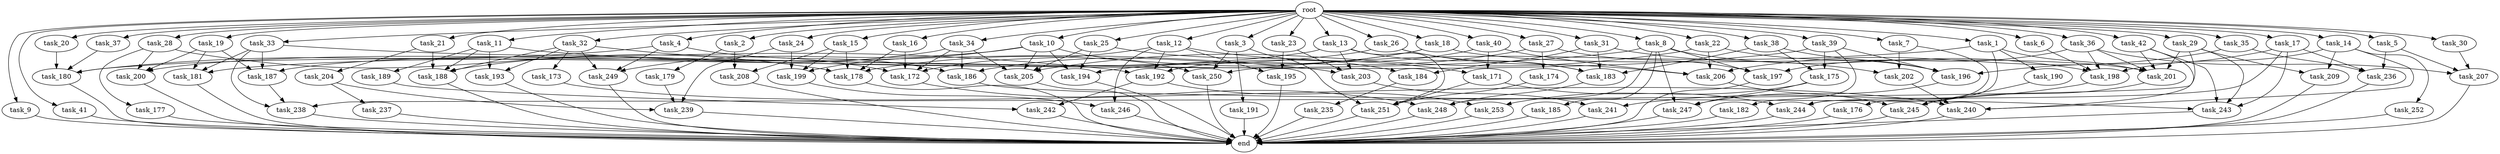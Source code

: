 digraph G {
  root [size="0.000000"];
  task_1 [size="10.240000"];
  task_2 [size="10.240000"];
  task_3 [size="10.240000"];
  task_4 [size="10.240000"];
  task_5 [size="10.240000"];
  task_6 [size="10.240000"];
  task_7 [size="10.240000"];
  task_8 [size="10.240000"];
  task_9 [size="10.240000"];
  task_10 [size="10.240000"];
  task_11 [size="10.240000"];
  task_12 [size="10.240000"];
  task_13 [size="10.240000"];
  task_14 [size="10.240000"];
  task_15 [size="10.240000"];
  task_16 [size="10.240000"];
  task_17 [size="10.240000"];
  task_18 [size="10.240000"];
  task_19 [size="10.240000"];
  task_20 [size="10.240000"];
  task_21 [size="10.240000"];
  task_22 [size="10.240000"];
  task_23 [size="10.240000"];
  task_24 [size="10.240000"];
  task_25 [size="10.240000"];
  task_26 [size="10.240000"];
  task_27 [size="10.240000"];
  task_28 [size="10.240000"];
  task_29 [size="10.240000"];
  task_30 [size="10.240000"];
  task_31 [size="10.240000"];
  task_32 [size="10.240000"];
  task_33 [size="10.240000"];
  task_34 [size="10.240000"];
  task_35 [size="10.240000"];
  task_36 [size="10.240000"];
  task_37 [size="10.240000"];
  task_38 [size="10.240000"];
  task_39 [size="10.240000"];
  task_40 [size="10.240000"];
  task_41 [size="10.240000"];
  task_42 [size="10.240000"];
  task_171 [size="7301444403.200000"];
  task_172 [size="20444044328.959999"];
  task_173 [size="8589934592.000000"];
  task_174 [size="8589934592.000000"];
  task_175 [size="3435973836.800000"];
  task_176 [size="1374389534.720000"];
  task_177 [size="3092376453.120000"];
  task_178 [size="11510512353.280001"];
  task_179 [size="3092376453.120000"];
  task_180 [size="27230092656.639999"];
  task_181 [size="10050223472.639999"];
  task_182 [size="343597383.680000"];
  task_183 [size="14431090114.559999"];
  task_184 [size="5841155522.560000"];
  task_185 [size="8589934592.000000"];
  task_186 [size="12884901888.000000"];
  task_187 [size="15204184227.840000"];
  task_188 [size="26285199851.520000"];
  task_189 [size="8589934592.000000"];
  task_190 [size="1374389534.720000"];
  task_191 [size="773094113.280000"];
  task_192 [size="12799002542.080000"];
  task_193 [size="17179869184.000000"];
  task_194 [size="10307921510.400000"];
  task_195 [size="12799002542.080000"];
  task_196 [size="9019431321.600000"];
  task_197 [size="22677427322.880001"];
  task_198 [size="14774687498.240000"];
  task_199 [size="4294967296.000000"];
  task_200 [size="7645041786.880000"];
  task_201 [size="16750372454.400000"];
  task_202 [size="8589934592.000000"];
  task_203 [size="17523466567.680000"];
  task_204 [size="6957847019.520000"];
  task_205 [size="8074538516.480000"];
  task_206 [size="15891378995.200001"];
  task_207 [size="13142599925.760000"];
  task_208 [size="3865470566.400000"];
  task_209 [size="1116691496.960000"];
  task_235 [size="773094113.280000"];
  task_236 [size="9964324126.719999"];
  task_237 [size="3092376453.120000"];
  task_238 [size="7043746365.440001"];
  task_239 [size="13829794693.120001"];
  task_240 [size="13142599925.760000"];
  task_241 [size="7301444403.200000"];
  task_242 [size="1717986918.400000"];
  task_243 [size="17695265259.520000"];
  task_244 [size="11424613007.360001"];
  task_245 [size="19756849561.600002"];
  task_246 [size="4982162063.360000"];
  task_247 [size="14173392076.800001"];
  task_248 [size="14860586844.160000"];
  task_249 [size="18554258718.720001"];
  task_250 [size="3521873182.720000"];
  task_251 [size="9448928051.200001"];
  task_252 [size="343597383.680000"];
  task_253 [size="1717986918.400000"];
  end [size="0.000000"];

  root -> task_1 [size="1.000000"];
  root -> task_2 [size="1.000000"];
  root -> task_3 [size="1.000000"];
  root -> task_4 [size="1.000000"];
  root -> task_5 [size="1.000000"];
  root -> task_6 [size="1.000000"];
  root -> task_7 [size="1.000000"];
  root -> task_8 [size="1.000000"];
  root -> task_9 [size="1.000000"];
  root -> task_10 [size="1.000000"];
  root -> task_11 [size="1.000000"];
  root -> task_12 [size="1.000000"];
  root -> task_13 [size="1.000000"];
  root -> task_14 [size="1.000000"];
  root -> task_15 [size="1.000000"];
  root -> task_16 [size="1.000000"];
  root -> task_17 [size="1.000000"];
  root -> task_18 [size="1.000000"];
  root -> task_19 [size="1.000000"];
  root -> task_20 [size="1.000000"];
  root -> task_21 [size="1.000000"];
  root -> task_22 [size="1.000000"];
  root -> task_23 [size="1.000000"];
  root -> task_24 [size="1.000000"];
  root -> task_25 [size="1.000000"];
  root -> task_26 [size="1.000000"];
  root -> task_27 [size="1.000000"];
  root -> task_28 [size="1.000000"];
  root -> task_29 [size="1.000000"];
  root -> task_30 [size="1.000000"];
  root -> task_31 [size="1.000000"];
  root -> task_32 [size="1.000000"];
  root -> task_33 [size="1.000000"];
  root -> task_34 [size="1.000000"];
  root -> task_35 [size="1.000000"];
  root -> task_36 [size="1.000000"];
  root -> task_37 [size="1.000000"];
  root -> task_38 [size="1.000000"];
  root -> task_39 [size="1.000000"];
  root -> task_40 [size="1.000000"];
  root -> task_41 [size="1.000000"];
  root -> task_42 [size="1.000000"];
  task_1 -> task_176 [size="134217728.000000"];
  task_1 -> task_190 [size="134217728.000000"];
  task_1 -> task_201 [size="134217728.000000"];
  task_1 -> task_250 [size="134217728.000000"];
  task_2 -> task_179 [size="301989888.000000"];
  task_2 -> task_208 [size="301989888.000000"];
  task_3 -> task_191 [size="75497472.000000"];
  task_3 -> task_250 [size="75497472.000000"];
  task_3 -> task_251 [size="75497472.000000"];
  task_4 -> task_180 [size="838860800.000000"];
  task_4 -> task_186 [size="838860800.000000"];
  task_4 -> task_249 [size="838860800.000000"];
  task_5 -> task_207 [size="536870912.000000"];
  task_5 -> task_236 [size="536870912.000000"];
  task_6 -> task_198 [size="33554432.000000"];
  task_7 -> task_202 [size="301989888.000000"];
  task_7 -> task_244 [size="301989888.000000"];
  task_8 -> task_180 [size="838860800.000000"];
  task_8 -> task_185 [size="838860800.000000"];
  task_8 -> task_197 [size="838860800.000000"];
  task_8 -> task_198 [size="838860800.000000"];
  task_8 -> task_247 [size="838860800.000000"];
  task_8 -> task_248 [size="838860800.000000"];
  task_9 -> end [size="1.000000"];
  task_10 -> task_194 [size="134217728.000000"];
  task_10 -> task_199 [size="134217728.000000"];
  task_10 -> task_205 [size="134217728.000000"];
  task_10 -> task_249 [size="134217728.000000"];
  task_10 -> task_250 [size="134217728.000000"];
  task_11 -> task_188 [size="838860800.000000"];
  task_11 -> task_189 [size="838860800.000000"];
  task_11 -> task_193 [size="838860800.000000"];
  task_11 -> task_203 [size="838860800.000000"];
  task_12 -> task_171 [size="411041792.000000"];
  task_12 -> task_172 [size="411041792.000000"];
  task_12 -> task_192 [size="411041792.000000"];
  task_12 -> task_195 [size="411041792.000000"];
  task_12 -> task_246 [size="411041792.000000"];
  task_13 -> task_183 [size="33554432.000000"];
  task_13 -> task_200 [size="33554432.000000"];
  task_13 -> task_203 [size="33554432.000000"];
  task_13 -> task_251 [size="33554432.000000"];
  task_14 -> task_198 [size="33554432.000000"];
  task_14 -> task_209 [size="33554432.000000"];
  task_14 -> task_240 [size="33554432.000000"];
  task_14 -> task_252 [size="33554432.000000"];
  task_15 -> task_178 [size="75497472.000000"];
  task_15 -> task_199 [size="75497472.000000"];
  task_15 -> task_208 [size="75497472.000000"];
  task_16 -> task_172 [size="536870912.000000"];
  task_16 -> task_178 [size="536870912.000000"];
  task_17 -> task_196 [size="134217728.000000"];
  task_17 -> task_236 [size="134217728.000000"];
  task_17 -> task_243 [size="134217728.000000"];
  task_17 -> task_244 [size="134217728.000000"];
  task_18 -> task_178 [size="209715200.000000"];
  task_18 -> task_186 [size="209715200.000000"];
  task_18 -> task_201 [size="209715200.000000"];
  task_19 -> task_181 [size="411041792.000000"];
  task_19 -> task_187 [size="411041792.000000"];
  task_19 -> task_200 [size="411041792.000000"];
  task_20 -> task_180 [size="301989888.000000"];
  task_21 -> task_188 [size="679477248.000000"];
  task_21 -> task_204 [size="679477248.000000"];
  task_22 -> task_196 [size="411041792.000000"];
  task_22 -> task_205 [size="411041792.000000"];
  task_22 -> task_206 [size="411041792.000000"];
  task_23 -> task_195 [size="838860800.000000"];
  task_23 -> task_203 [size="838860800.000000"];
  task_24 -> task_199 [size="209715200.000000"];
  task_24 -> task_239 [size="209715200.000000"];
  task_25 -> task_184 [size="33554432.000000"];
  task_25 -> task_194 [size="33554432.000000"];
  task_25 -> task_205 [size="33554432.000000"];
  task_26 -> task_183 [size="536870912.000000"];
  task_26 -> task_187 [size="536870912.000000"];
  task_26 -> task_206 [size="536870912.000000"];
  task_27 -> task_174 [size="838860800.000000"];
  task_27 -> task_194 [size="838860800.000000"];
  task_27 -> task_197 [size="838860800.000000"];
  task_28 -> task_177 [size="301989888.000000"];
  task_28 -> task_178 [size="301989888.000000"];
  task_28 -> task_200 [size="301989888.000000"];
  task_29 -> task_201 [size="75497472.000000"];
  task_29 -> task_209 [size="75497472.000000"];
  task_29 -> task_238 [size="75497472.000000"];
  task_29 -> task_243 [size="75497472.000000"];
  task_30 -> task_207 [size="209715200.000000"];
  task_31 -> task_183 [size="536870912.000000"];
  task_31 -> task_184 [size="536870912.000000"];
  task_31 -> task_202 [size="536870912.000000"];
  task_32 -> task_172 [size="838860800.000000"];
  task_32 -> task_173 [size="838860800.000000"];
  task_32 -> task_188 [size="838860800.000000"];
  task_32 -> task_193 [size="838860800.000000"];
  task_32 -> task_249 [size="838860800.000000"];
  task_33 -> task_181 [size="536870912.000000"];
  task_33 -> task_187 [size="536870912.000000"];
  task_33 -> task_192 [size="536870912.000000"];
  task_33 -> task_238 [size="536870912.000000"];
  task_34 -> task_172 [size="209715200.000000"];
  task_34 -> task_186 [size="209715200.000000"];
  task_34 -> task_188 [size="209715200.000000"];
  task_34 -> task_205 [size="209715200.000000"];
  task_35 -> task_206 [size="301989888.000000"];
  task_35 -> task_236 [size="301989888.000000"];
  task_36 -> task_197 [size="536870912.000000"];
  task_36 -> task_198 [size="536870912.000000"];
  task_36 -> task_201 [size="536870912.000000"];
  task_36 -> task_207 [size="536870912.000000"];
  task_37 -> task_180 [size="679477248.000000"];
  task_38 -> task_175 [size="301989888.000000"];
  task_38 -> task_183 [size="301989888.000000"];
  task_38 -> task_196 [size="301989888.000000"];
  task_39 -> task_175 [size="33554432.000000"];
  task_39 -> task_181 [size="33554432.000000"];
  task_39 -> task_182 [size="33554432.000000"];
  task_39 -> task_196 [size="33554432.000000"];
  task_40 -> task_171 [size="301989888.000000"];
  task_40 -> task_192 [size="301989888.000000"];
  task_40 -> task_206 [size="301989888.000000"];
  task_41 -> end [size="1.000000"];
  task_42 -> task_201 [size="679477248.000000"];
  task_42 -> task_240 [size="679477248.000000"];
  task_42 -> task_243 [size="679477248.000000"];
  task_171 -> task_244 [size="679477248.000000"];
  task_171 -> task_251 [size="679477248.000000"];
  task_172 -> task_248 [size="536870912.000000"];
  task_173 -> task_240 [size="536870912.000000"];
  task_174 -> task_251 [size="134217728.000000"];
  task_175 -> task_247 [size="134217728.000000"];
  task_175 -> task_253 [size="134217728.000000"];
  task_176 -> end [size="1.000000"];
  task_177 -> end [size="1.000000"];
  task_178 -> end [size="1.000000"];
  task_179 -> task_239 [size="838860800.000000"];
  task_180 -> end [size="1.000000"];
  task_181 -> end [size="1.000000"];
  task_182 -> end [size="1.000000"];
  task_183 -> task_248 [size="75497472.000000"];
  task_184 -> task_235 [size="75497472.000000"];
  task_185 -> end [size="1.000000"];
  task_186 -> task_243 [size="838860800.000000"];
  task_187 -> task_238 [size="75497472.000000"];
  task_188 -> end [size="1.000000"];
  task_189 -> task_242 [size="134217728.000000"];
  task_190 -> task_245 [size="411041792.000000"];
  task_191 -> end [size="1.000000"];
  task_192 -> task_242 [size="33554432.000000"];
  task_192 -> task_253 [size="33554432.000000"];
  task_193 -> end [size="1.000000"];
  task_194 -> end [size="1.000000"];
  task_195 -> end [size="1.000000"];
  task_196 -> task_247 [size="411041792.000000"];
  task_197 -> end [size="1.000000"];
  task_198 -> task_241 [size="301989888.000000"];
  task_199 -> task_246 [size="75497472.000000"];
  task_200 -> end [size="1.000000"];
  task_201 -> task_245 [size="838860800.000000"];
  task_202 -> task_240 [size="33554432.000000"];
  task_203 -> task_241 [size="411041792.000000"];
  task_204 -> task_237 [size="301989888.000000"];
  task_204 -> task_239 [size="301989888.000000"];
  task_205 -> end [size="1.000000"];
  task_206 -> task_245 [size="679477248.000000"];
  task_207 -> end [size="1.000000"];
  task_208 -> end [size="1.000000"];
  task_209 -> end [size="1.000000"];
  task_235 -> end [size="1.000000"];
  task_236 -> end [size="1.000000"];
  task_237 -> end [size="1.000000"];
  task_238 -> end [size="1.000000"];
  task_239 -> end [size="1.000000"];
  task_240 -> end [size="1.000000"];
  task_241 -> end [size="1.000000"];
  task_242 -> end [size="1.000000"];
  task_243 -> end [size="1.000000"];
  task_244 -> end [size="1.000000"];
  task_245 -> end [size="1.000000"];
  task_246 -> end [size="1.000000"];
  task_247 -> end [size="1.000000"];
  task_248 -> end [size="1.000000"];
  task_249 -> end [size="1.000000"];
  task_250 -> end [size="1.000000"];
  task_251 -> end [size="1.000000"];
  task_252 -> end [size="1.000000"];
  task_253 -> end [size="1.000000"];
}
